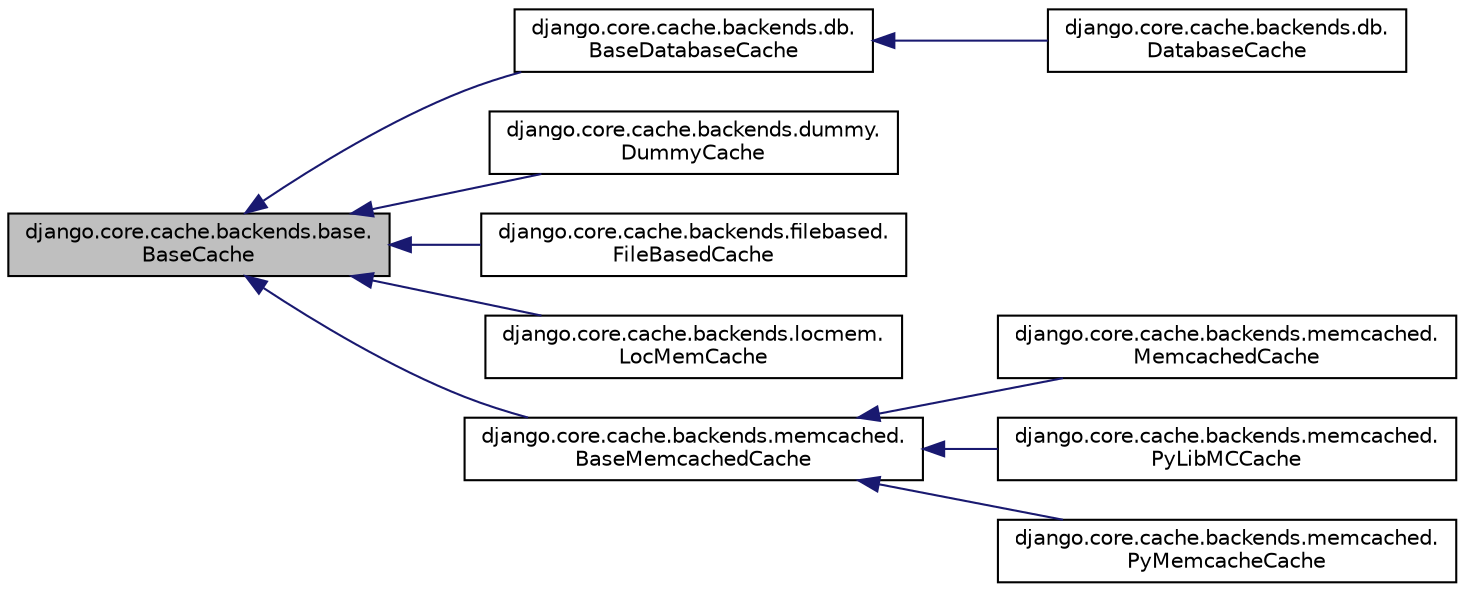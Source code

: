 digraph "django.core.cache.backends.base.BaseCache"
{
 // LATEX_PDF_SIZE
  edge [fontname="Helvetica",fontsize="10",labelfontname="Helvetica",labelfontsize="10"];
  node [fontname="Helvetica",fontsize="10",shape=record];
  rankdir="LR";
  Node1 [label="django.core.cache.backends.base.\lBaseCache",height=0.2,width=0.4,color="black", fillcolor="grey75", style="filled", fontcolor="black",tooltip=" "];
  Node1 -> Node2 [dir="back",color="midnightblue",fontsize="10",style="solid"];
  Node2 [label="django.core.cache.backends.db.\lBaseDatabaseCache",height=0.2,width=0.4,color="black", fillcolor="white", style="filled",URL="$classdjango_1_1core_1_1cache_1_1backends_1_1db_1_1_base_database_cache.html",tooltip=" "];
  Node2 -> Node3 [dir="back",color="midnightblue",fontsize="10",style="solid"];
  Node3 [label="django.core.cache.backends.db.\lDatabaseCache",height=0.2,width=0.4,color="black", fillcolor="white", style="filled",URL="$classdjango_1_1core_1_1cache_1_1backends_1_1db_1_1_database_cache.html",tooltip=" "];
  Node1 -> Node4 [dir="back",color="midnightblue",fontsize="10",style="solid"];
  Node4 [label="django.core.cache.backends.dummy.\lDummyCache",height=0.2,width=0.4,color="black", fillcolor="white", style="filled",URL="$classdjango_1_1core_1_1cache_1_1backends_1_1dummy_1_1_dummy_cache.html",tooltip=" "];
  Node1 -> Node5 [dir="back",color="midnightblue",fontsize="10",style="solid"];
  Node5 [label="django.core.cache.backends.filebased.\lFileBasedCache",height=0.2,width=0.4,color="black", fillcolor="white", style="filled",URL="$classdjango_1_1core_1_1cache_1_1backends_1_1filebased_1_1_file_based_cache.html",tooltip=" "];
  Node1 -> Node6 [dir="back",color="midnightblue",fontsize="10",style="solid"];
  Node6 [label="django.core.cache.backends.locmem.\lLocMemCache",height=0.2,width=0.4,color="black", fillcolor="white", style="filled",URL="$classdjango_1_1core_1_1cache_1_1backends_1_1locmem_1_1_loc_mem_cache.html",tooltip=" "];
  Node1 -> Node7 [dir="back",color="midnightblue",fontsize="10",style="solid"];
  Node7 [label="django.core.cache.backends.memcached.\lBaseMemcachedCache",height=0.2,width=0.4,color="black", fillcolor="white", style="filled",URL="$classdjango_1_1core_1_1cache_1_1backends_1_1memcached_1_1_base_memcached_cache.html",tooltip=" "];
  Node7 -> Node8 [dir="back",color="midnightblue",fontsize="10",style="solid"];
  Node8 [label="django.core.cache.backends.memcached.\lMemcachedCache",height=0.2,width=0.4,color="black", fillcolor="white", style="filled",URL="$classdjango_1_1core_1_1cache_1_1backends_1_1memcached_1_1_memcached_cache.html",tooltip=" "];
  Node7 -> Node9 [dir="back",color="midnightblue",fontsize="10",style="solid"];
  Node9 [label="django.core.cache.backends.memcached.\lPyLibMCCache",height=0.2,width=0.4,color="black", fillcolor="white", style="filled",URL="$classdjango_1_1core_1_1cache_1_1backends_1_1memcached_1_1_py_lib_m_c_cache.html",tooltip=" "];
  Node7 -> Node10 [dir="back",color="midnightblue",fontsize="10",style="solid"];
  Node10 [label="django.core.cache.backends.memcached.\lPyMemcacheCache",height=0.2,width=0.4,color="black", fillcolor="white", style="filled",URL="$classdjango_1_1core_1_1cache_1_1backends_1_1memcached_1_1_py_memcache_cache.html",tooltip=" "];
}
